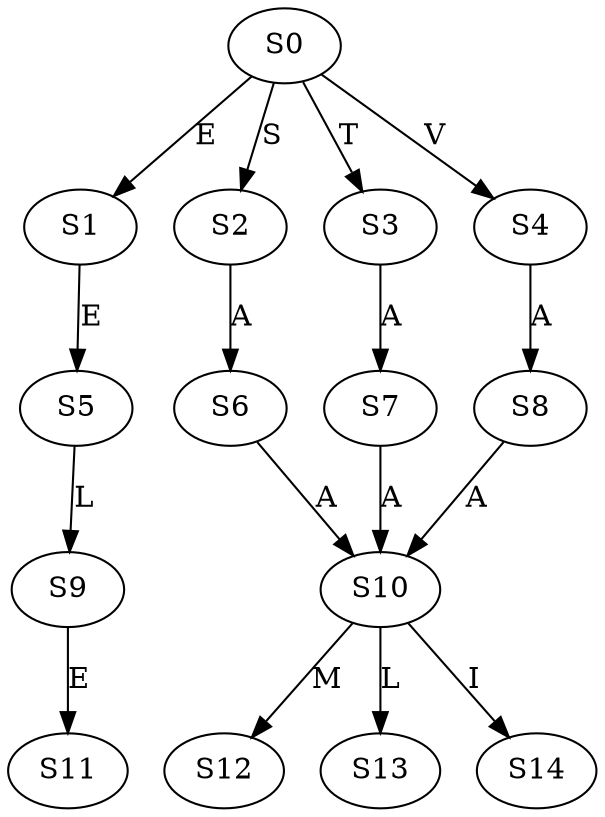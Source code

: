 strict digraph  {
	S0 -> S1 [ label = E ];
	S0 -> S2 [ label = S ];
	S0 -> S3 [ label = T ];
	S0 -> S4 [ label = V ];
	S1 -> S5 [ label = E ];
	S2 -> S6 [ label = A ];
	S3 -> S7 [ label = A ];
	S4 -> S8 [ label = A ];
	S5 -> S9 [ label = L ];
	S6 -> S10 [ label = A ];
	S7 -> S10 [ label = A ];
	S8 -> S10 [ label = A ];
	S9 -> S11 [ label = E ];
	S10 -> S12 [ label = M ];
	S10 -> S13 [ label = L ];
	S10 -> S14 [ label = I ];
}
